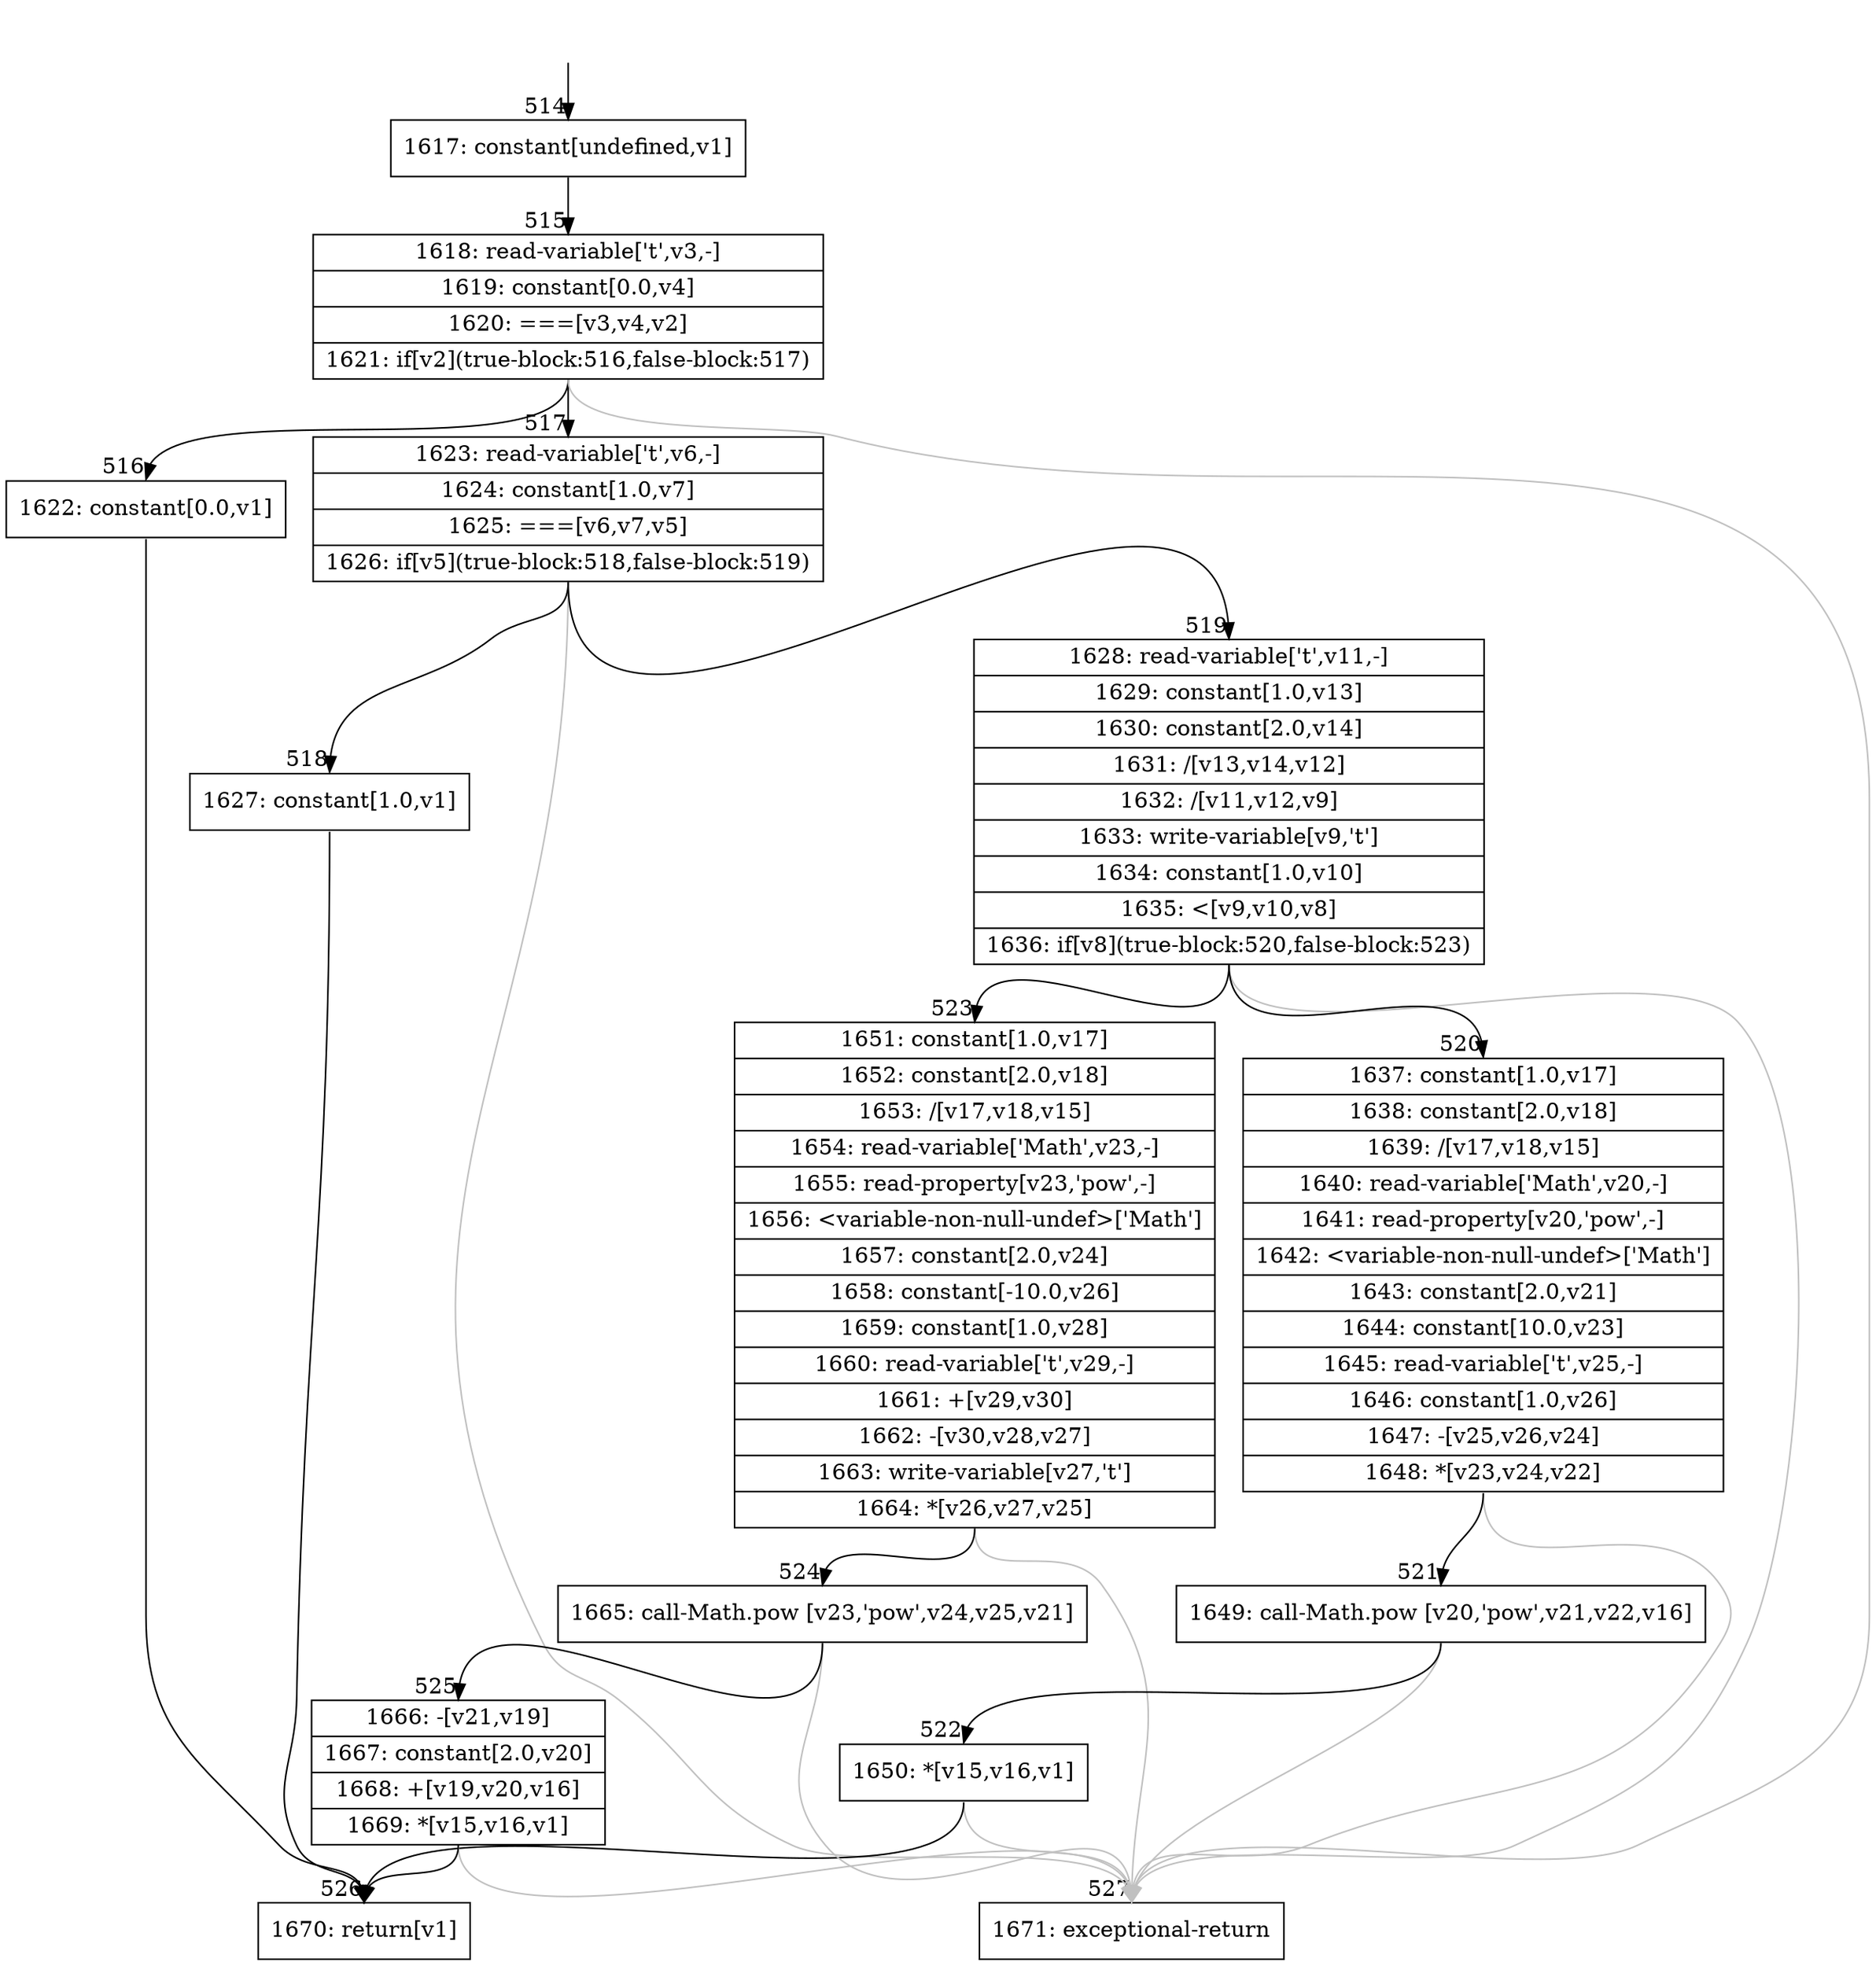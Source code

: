 digraph {
rankdir="TD"
BB_entry58[shape=none,label=""];
BB_entry58 -> BB514 [tailport=s, headport=n, headlabel="    514"]
BB514 [shape=record label="{1617: constant[undefined,v1]}" ] 
BB514 -> BB515 [tailport=s, headport=n, headlabel="      515"]
BB515 [shape=record label="{1618: read-variable['t',v3,-]|1619: constant[0.0,v4]|1620: ===[v3,v4,v2]|1621: if[v2](true-block:516,false-block:517)}" ] 
BB515 -> BB516 [tailport=s, headport=n, headlabel="      516"]
BB515 -> BB517 [tailport=s, headport=n, headlabel="      517"]
BB515 -> BB527 [tailport=s, headport=n, color=gray, headlabel="      527"]
BB516 [shape=record label="{1622: constant[0.0,v1]}" ] 
BB516 -> BB526 [tailport=s, headport=n, headlabel="      526"]
BB517 [shape=record label="{1623: read-variable['t',v6,-]|1624: constant[1.0,v7]|1625: ===[v6,v7,v5]|1626: if[v5](true-block:518,false-block:519)}" ] 
BB517 -> BB518 [tailport=s, headport=n, headlabel="      518"]
BB517 -> BB519 [tailport=s, headport=n, headlabel="      519"]
BB517 -> BB527 [tailport=s, headport=n, color=gray]
BB518 [shape=record label="{1627: constant[1.0,v1]}" ] 
BB518 -> BB526 [tailport=s, headport=n]
BB519 [shape=record label="{1628: read-variable['t',v11,-]|1629: constant[1.0,v13]|1630: constant[2.0,v14]|1631: /[v13,v14,v12]|1632: /[v11,v12,v9]|1633: write-variable[v9,'t']|1634: constant[1.0,v10]|1635: \<[v9,v10,v8]|1636: if[v8](true-block:520,false-block:523)}" ] 
BB519 -> BB520 [tailport=s, headport=n, headlabel="      520"]
BB519 -> BB523 [tailport=s, headport=n, headlabel="      523"]
BB519 -> BB527 [tailport=s, headport=n, color=gray]
BB520 [shape=record label="{1637: constant[1.0,v17]|1638: constant[2.0,v18]|1639: /[v17,v18,v15]|1640: read-variable['Math',v20,-]|1641: read-property[v20,'pow',-]|1642: \<variable-non-null-undef\>['Math']|1643: constant[2.0,v21]|1644: constant[10.0,v23]|1645: read-variable['t',v25,-]|1646: constant[1.0,v26]|1647: -[v25,v26,v24]|1648: *[v23,v24,v22]}" ] 
BB520 -> BB521 [tailport=s, headport=n, headlabel="      521"]
BB520 -> BB527 [tailport=s, headport=n, color=gray]
BB521 [shape=record label="{1649: call-Math.pow [v20,'pow',v21,v22,v16]}" ] 
BB521 -> BB522 [tailport=s, headport=n, headlabel="      522"]
BB521 -> BB527 [tailport=s, headport=n, color=gray]
BB522 [shape=record label="{1650: *[v15,v16,v1]}" ] 
BB522 -> BB526 [tailport=s, headport=n]
BB522 -> BB527 [tailport=s, headport=n, color=gray]
BB523 [shape=record label="{1651: constant[1.0,v17]|1652: constant[2.0,v18]|1653: /[v17,v18,v15]|1654: read-variable['Math',v23,-]|1655: read-property[v23,'pow',-]|1656: \<variable-non-null-undef\>['Math']|1657: constant[2.0,v24]|1658: constant[-10.0,v26]|1659: constant[1.0,v28]|1660: read-variable['t',v29,-]|1661: +[v29,v30]|1662: -[v30,v28,v27]|1663: write-variable[v27,'t']|1664: *[v26,v27,v25]}" ] 
BB523 -> BB524 [tailport=s, headport=n, headlabel="      524"]
BB523 -> BB527 [tailport=s, headport=n, color=gray]
BB524 [shape=record label="{1665: call-Math.pow [v23,'pow',v24,v25,v21]}" ] 
BB524 -> BB525 [tailport=s, headport=n, headlabel="      525"]
BB524 -> BB527 [tailport=s, headport=n, color=gray]
BB525 [shape=record label="{1666: -[v21,v19]|1667: constant[2.0,v20]|1668: +[v19,v20,v16]|1669: *[v15,v16,v1]}" ] 
BB525 -> BB526 [tailport=s, headport=n]
BB525 -> BB527 [tailport=s, headport=n, color=gray]
BB526 [shape=record label="{1670: return[v1]}" ] 
BB527 [shape=record label="{1671: exceptional-return}" ] 
//#$~ 581
}
